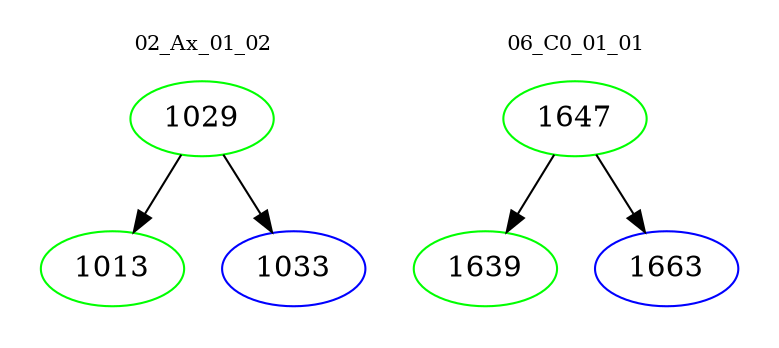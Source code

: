 digraph{
subgraph cluster_0 {
color = white
label = "02_Ax_01_02";
fontsize=10;
T0_1029 [label="1029", color="green"]
T0_1029 -> T0_1013 [color="black"]
T0_1013 [label="1013", color="green"]
T0_1029 -> T0_1033 [color="black"]
T0_1033 [label="1033", color="blue"]
}
subgraph cluster_1 {
color = white
label = "06_C0_01_01";
fontsize=10;
T1_1647 [label="1647", color="green"]
T1_1647 -> T1_1639 [color="black"]
T1_1639 [label="1639", color="green"]
T1_1647 -> T1_1663 [color="black"]
T1_1663 [label="1663", color="blue"]
}
}
